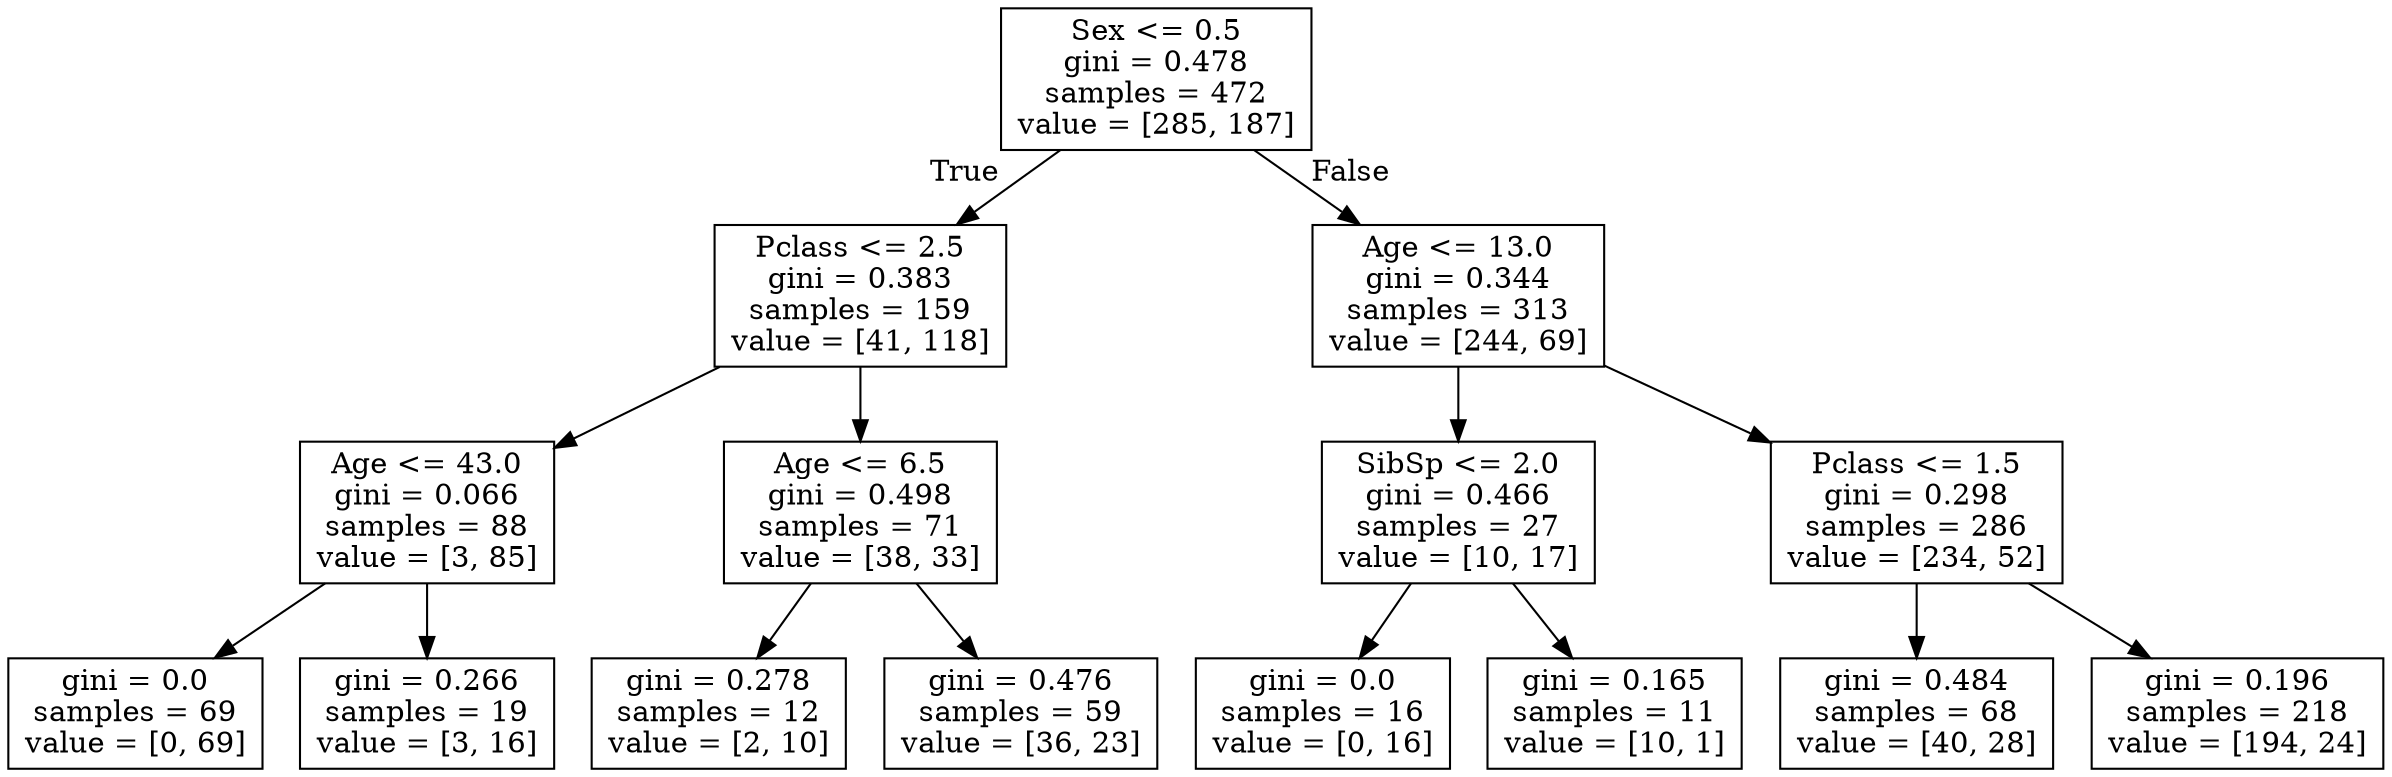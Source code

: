 digraph Tree {
node [shape=box] ;
0 [label="Sex <= 0.5\ngini = 0.478\nsamples = 472\nvalue = [285, 187]"] ;
1 [label="Pclass <= 2.5\ngini = 0.383\nsamples = 159\nvalue = [41, 118]"] ;
0 -> 1 [labeldistance=2.5, labelangle=45, headlabel="True"] ;
2 [label="Age <= 43.0\ngini = 0.066\nsamples = 88\nvalue = [3, 85]"] ;
1 -> 2 ;
3 [label="gini = 0.0\nsamples = 69\nvalue = [0, 69]"] ;
2 -> 3 ;
4 [label="gini = 0.266\nsamples = 19\nvalue = [3, 16]"] ;
2 -> 4 ;
5 [label="Age <= 6.5\ngini = 0.498\nsamples = 71\nvalue = [38, 33]"] ;
1 -> 5 ;
6 [label="gini = 0.278\nsamples = 12\nvalue = [2, 10]"] ;
5 -> 6 ;
7 [label="gini = 0.476\nsamples = 59\nvalue = [36, 23]"] ;
5 -> 7 ;
8 [label="Age <= 13.0\ngini = 0.344\nsamples = 313\nvalue = [244, 69]"] ;
0 -> 8 [labeldistance=2.5, labelangle=-45, headlabel="False"] ;
9 [label="SibSp <= 2.0\ngini = 0.466\nsamples = 27\nvalue = [10, 17]"] ;
8 -> 9 ;
10 [label="gini = 0.0\nsamples = 16\nvalue = [0, 16]"] ;
9 -> 10 ;
11 [label="gini = 0.165\nsamples = 11\nvalue = [10, 1]"] ;
9 -> 11 ;
12 [label="Pclass <= 1.5\ngini = 0.298\nsamples = 286\nvalue = [234, 52]"] ;
8 -> 12 ;
13 [label="gini = 0.484\nsamples = 68\nvalue = [40, 28]"] ;
12 -> 13 ;
14 [label="gini = 0.196\nsamples = 218\nvalue = [194, 24]"] ;
12 -> 14 ;
}